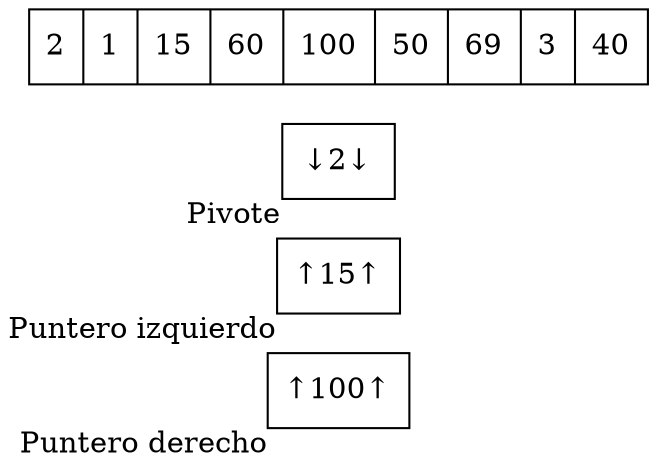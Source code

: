 digraph G{ node [shape = record ];
 rankdir=LR;puntDer[label="↑100↑" xlabel="Puntero derecho" pos = "12,0!"]
puntIzq[label="↑15↑" xlabel="Puntero izquierdo" pos = "8,0!"]
pivote[label="↓2↓" xlabel ="Pivote" pos = "10,2!"]
X[label="{ 2|1|15|60|100|50|69|3|40}" pos = "10,1!" ]}

